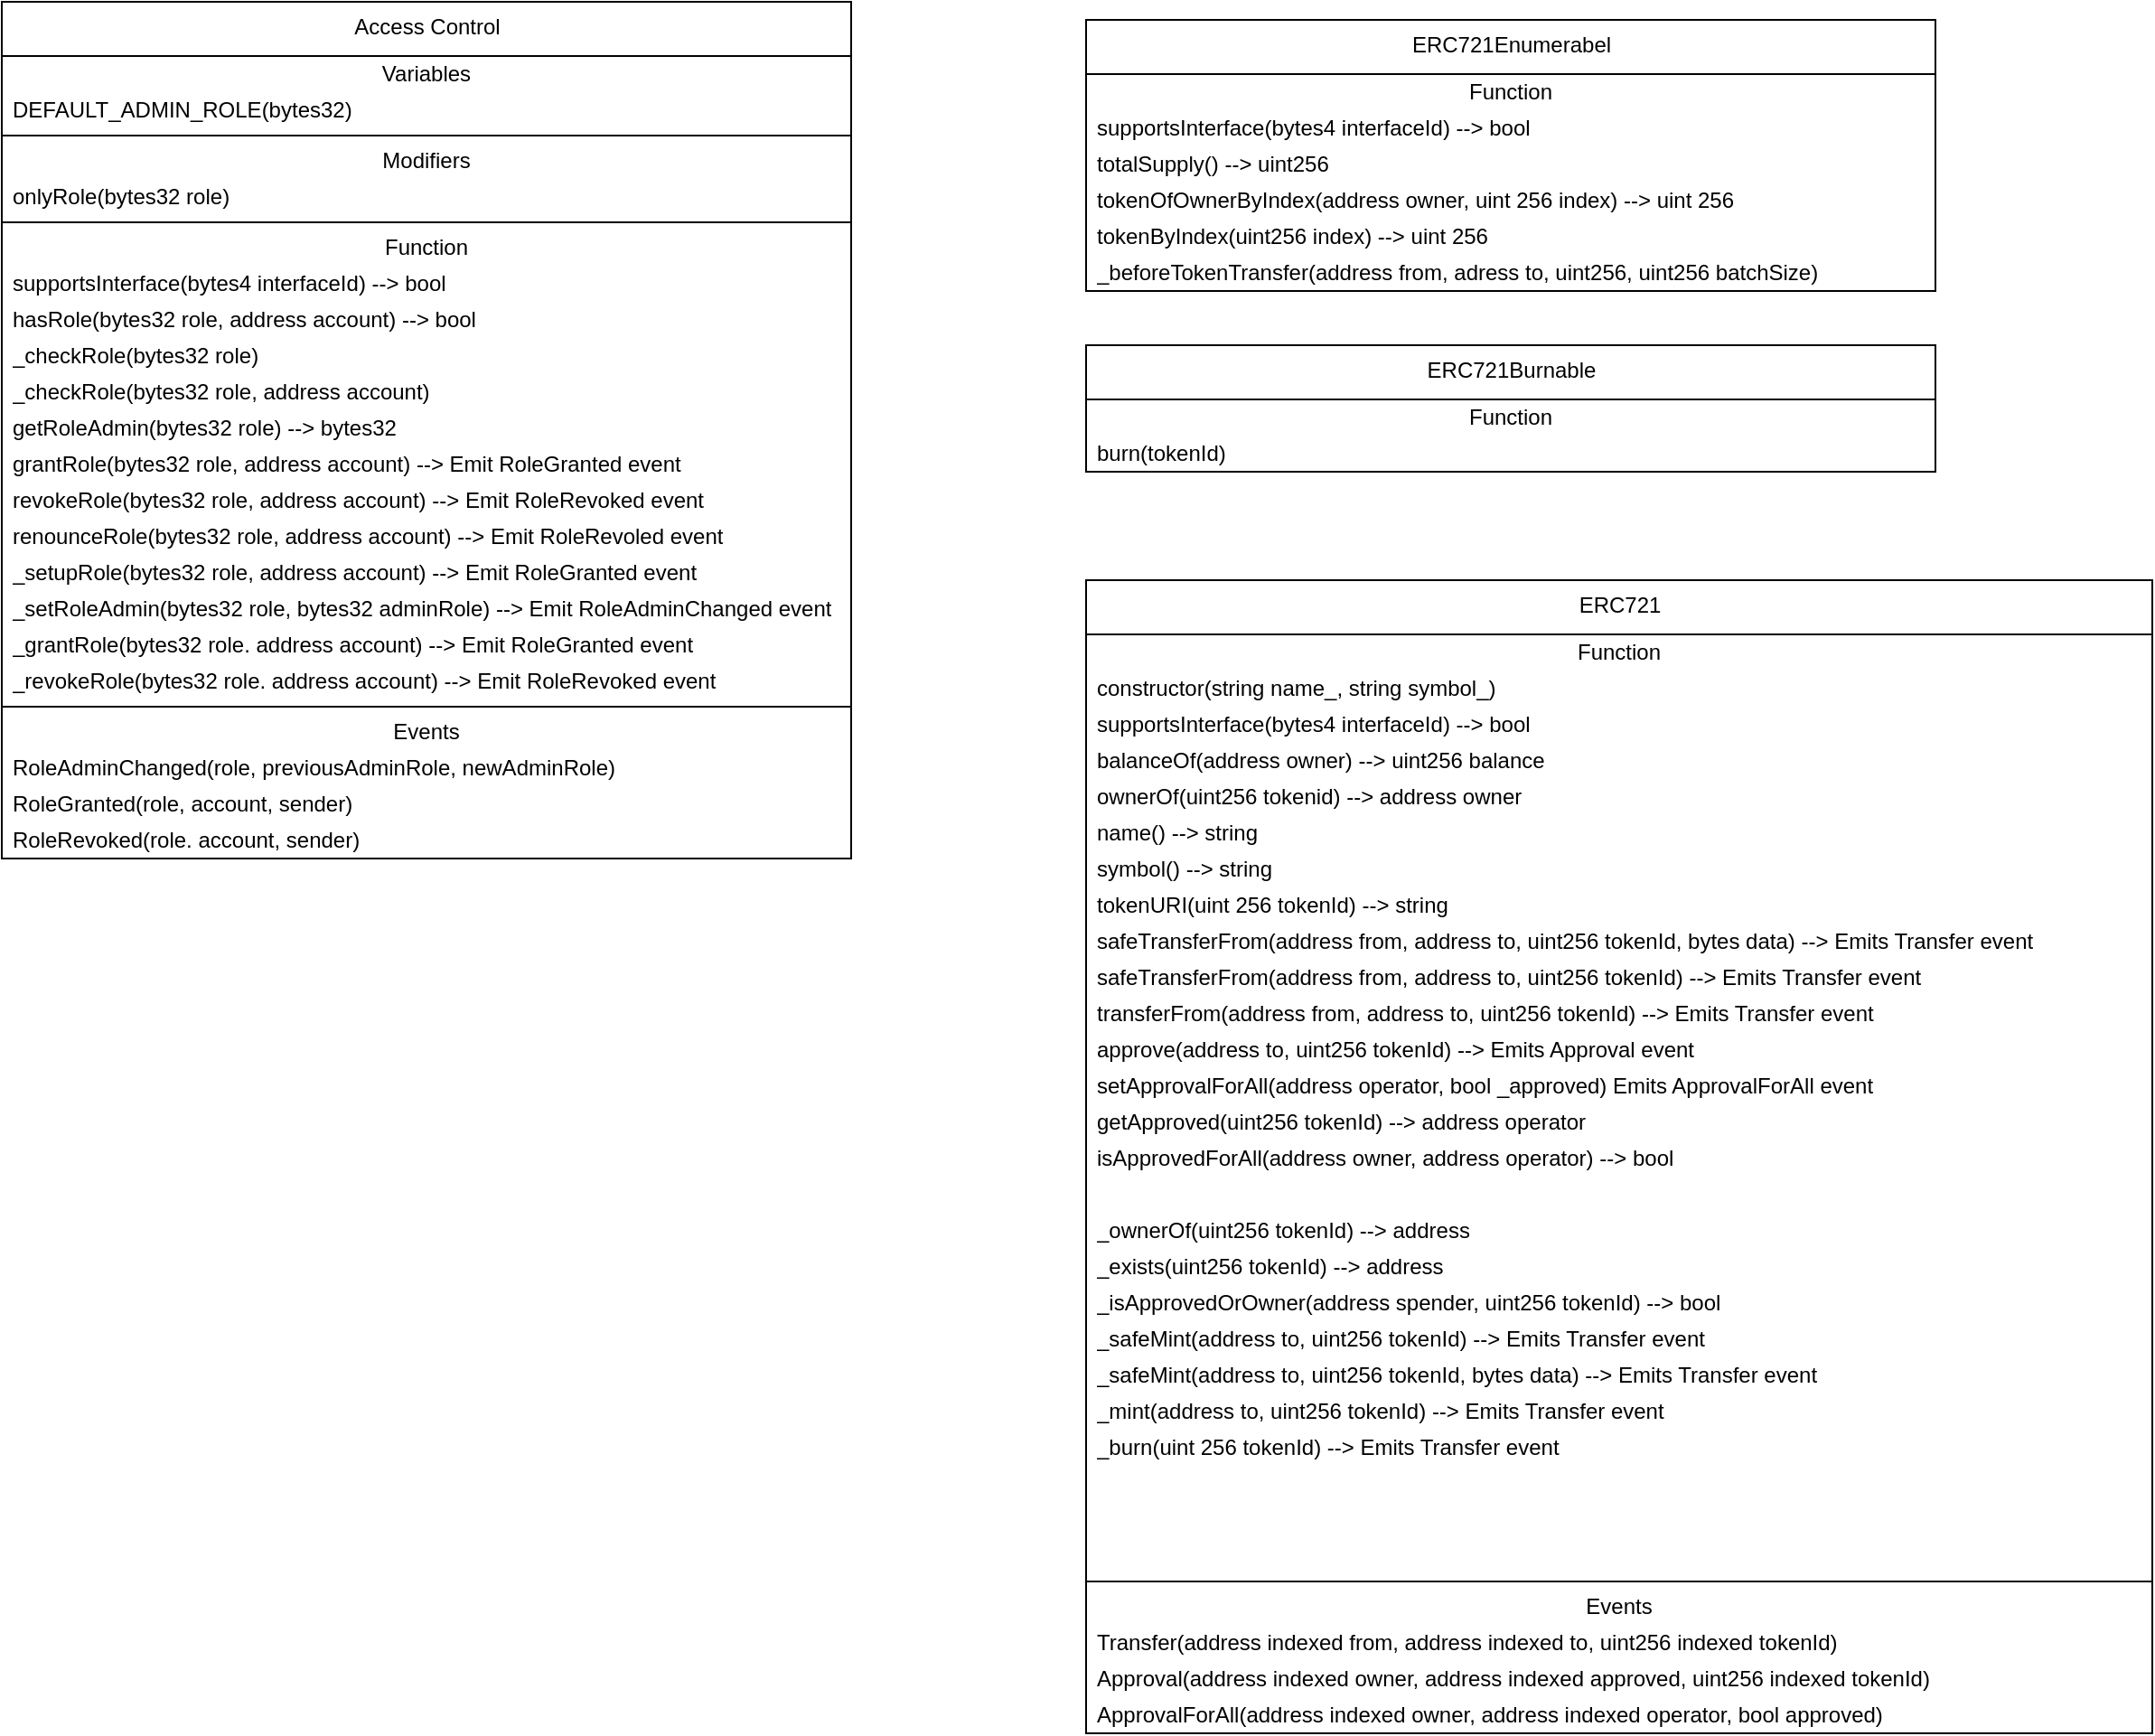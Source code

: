 <mxfile version="20.8.21" type="embed">
    <diagram id="0TOOUfYCe-SgW7BdlaWr" name="Page-1">
        <mxGraphModel dx="741" dy="570" grid="1" gridSize="10" guides="1" tooltips="1" connect="1" arrows="1" fold="1" page="0" pageScale="1" pageWidth="827" pageHeight="1169" math="0" shadow="0">
            <root>
                <mxCell id="0"/>
                <mxCell id="1" parent="0"/>
                <mxCell id="29" value="Access Control" style="swimlane;fontStyle=0;align=center;verticalAlign=top;childLayout=stackLayout;horizontal=1;startSize=30;horizontalStack=0;resizeParent=1;resizeParentMax=0;resizeLast=0;collapsible=0;marginBottom=0;html=1;" vertex="1" parent="1">
                    <mxGeometry x="160" y="290" width="470" height="474" as="geometry"/>
                </mxCell>
                <mxCell id="30" value="Variables" style="text;html=1;strokeColor=none;fillColor=none;align=center;verticalAlign=middle;spacingLeft=4;spacingRight=4;overflow=hidden;rotatable=0;points=[[0,0.5],[1,0.5]];portConstraint=eastwest;" vertex="1" parent="29">
                    <mxGeometry y="30" width="470" height="20" as="geometry"/>
                </mxCell>
                <mxCell id="31" value="DEFAULT_ADMIN_ROLE(bytes32)" style="text;html=1;strokeColor=none;fillColor=none;align=left;verticalAlign=middle;spacingLeft=4;spacingRight=4;overflow=hidden;rotatable=0;points=[[0,0.5],[1,0.5]];portConstraint=eastwest;" vertex="1" parent="29">
                    <mxGeometry y="50" width="470" height="20" as="geometry"/>
                </mxCell>
                <mxCell id="34" value="" style="line;strokeWidth=1;fillColor=none;align=left;verticalAlign=middle;spacingTop=-1;spacingLeft=3;spacingRight=3;rotatable=0;labelPosition=right;points=[];portConstraint=eastwest;" vertex="1" parent="29">
                    <mxGeometry y="70" width="470" height="8" as="geometry"/>
                </mxCell>
                <mxCell id="35" value="Modifiers" style="text;html=1;strokeColor=none;fillColor=none;align=center;verticalAlign=middle;spacingLeft=4;spacingRight=4;overflow=hidden;rotatable=0;points=[[0,0.5],[1,0.5]];portConstraint=eastwest;" vertex="1" parent="29">
                    <mxGeometry y="78" width="470" height="20" as="geometry"/>
                </mxCell>
                <mxCell id="36" value="onlyRole(bytes32 role)" style="text;html=1;strokeColor=none;fillColor=none;align=left;verticalAlign=middle;spacingLeft=4;spacingRight=4;overflow=hidden;rotatable=0;points=[[0,0.5],[1,0.5]];portConstraint=eastwest;" vertex="1" parent="29">
                    <mxGeometry y="98" width="470" height="20" as="geometry"/>
                </mxCell>
                <mxCell id="44" value="" style="line;strokeWidth=1;fillColor=none;align=left;verticalAlign=middle;spacingTop=-1;spacingLeft=3;spacingRight=3;rotatable=0;labelPosition=right;points=[];portConstraint=eastwest;" vertex="1" parent="29">
                    <mxGeometry y="118" width="470" height="8" as="geometry"/>
                </mxCell>
                <mxCell id="45" value="Function" style="text;html=1;strokeColor=none;fillColor=none;align=center;verticalAlign=middle;spacingLeft=4;spacingRight=4;overflow=hidden;rotatable=0;points=[[0,0.5],[1,0.5]];portConstraint=eastwest;" vertex="1" parent="29">
                    <mxGeometry y="126" width="470" height="20" as="geometry"/>
                </mxCell>
                <mxCell id="46" value="supportsInterface(bytes4 interfaceId) --&amp;gt; bool" style="text;html=1;strokeColor=none;fillColor=none;align=left;verticalAlign=middle;spacingLeft=4;spacingRight=4;overflow=hidden;rotatable=0;points=[[0,0.5],[1,0.5]];portConstraint=eastwest;" vertex="1" parent="29">
                    <mxGeometry y="146" width="470" height="20" as="geometry"/>
                </mxCell>
                <mxCell id="47" value="hasRole(bytes32 role, address account) --&amp;gt; bool" style="text;html=1;strokeColor=none;fillColor=none;align=left;verticalAlign=middle;spacingLeft=4;spacingRight=4;overflow=hidden;rotatable=0;points=[[0,0.5],[1,0.5]];portConstraint=eastwest;" vertex="1" parent="29">
                    <mxGeometry y="166" width="470" height="20" as="geometry"/>
                </mxCell>
                <mxCell id="48" value="_checkRole(bytes32 role)" style="text;html=1;strokeColor=none;fillColor=none;align=left;verticalAlign=middle;spacingLeft=4;spacingRight=4;overflow=hidden;rotatable=0;points=[[0,0.5],[1,0.5]];portConstraint=eastwest;" vertex="1" parent="29">
                    <mxGeometry y="186" width="470" height="20" as="geometry"/>
                </mxCell>
                <mxCell id="65" value="_checkRole(bytes32 role, address account)" style="text;html=1;strokeColor=none;fillColor=none;align=left;verticalAlign=middle;spacingLeft=4;spacingRight=4;overflow=hidden;rotatable=0;points=[[0,0.5],[1,0.5]];portConstraint=eastwest;" vertex="1" parent="29">
                    <mxGeometry y="206" width="470" height="20" as="geometry"/>
                </mxCell>
                <mxCell id="64" value="getRoleAdmin(bytes32 role) --&amp;gt; bytes32" style="text;html=1;strokeColor=none;fillColor=none;align=left;verticalAlign=middle;spacingLeft=4;spacingRight=4;overflow=hidden;rotatable=0;points=[[0,0.5],[1,0.5]];portConstraint=eastwest;" vertex="1" parent="29">
                    <mxGeometry y="226" width="470" height="20" as="geometry"/>
                </mxCell>
                <mxCell id="63" value="grantRole(bytes32 role, address account) --&amp;gt; Emit RoleGranted event" style="text;html=1;strokeColor=none;fillColor=none;align=left;verticalAlign=middle;spacingLeft=4;spacingRight=4;overflow=hidden;rotatable=0;points=[[0,0.5],[1,0.5]];portConstraint=eastwest;" vertex="1" parent="29">
                    <mxGeometry y="246" width="470" height="20" as="geometry"/>
                </mxCell>
                <mxCell id="62" value="revokeRole(bytes32 role, address account) --&amp;gt; Emit RoleRevoked event" style="text;html=1;strokeColor=none;fillColor=none;align=left;verticalAlign=middle;spacingLeft=4;spacingRight=4;overflow=hidden;rotatable=0;points=[[0,0.5],[1,0.5]];portConstraint=eastwest;" vertex="1" parent="29">
                    <mxGeometry y="266" width="470" height="20" as="geometry"/>
                </mxCell>
                <mxCell id="61" value="renounceRole(bytes32 role, address account) --&amp;gt; Emit RoleRevoled event" style="text;html=1;strokeColor=none;fillColor=none;align=left;verticalAlign=middle;spacingLeft=4;spacingRight=4;overflow=hidden;rotatable=0;points=[[0,0.5],[1,0.5]];portConstraint=eastwest;" vertex="1" parent="29">
                    <mxGeometry y="286" width="470" height="20" as="geometry"/>
                </mxCell>
                <mxCell id="60" value="_setupRole(bytes32 role, address account) --&amp;gt; Emit RoleGranted event" style="text;html=1;strokeColor=none;fillColor=none;align=left;verticalAlign=middle;spacingLeft=4;spacingRight=4;overflow=hidden;rotatable=0;points=[[0,0.5],[1,0.5]];portConstraint=eastwest;" vertex="1" parent="29">
                    <mxGeometry y="306" width="470" height="20" as="geometry"/>
                </mxCell>
                <mxCell id="68" value="_setRoleAdmin(bytes32 role, bytes32 adminRole) --&amp;gt; Emit RoleAdminChanged event" style="text;html=1;strokeColor=none;fillColor=none;align=left;verticalAlign=middle;spacingLeft=4;spacingRight=4;overflow=hidden;rotatable=0;points=[[0,0.5],[1,0.5]];portConstraint=eastwest;" vertex="1" parent="29">
                    <mxGeometry y="326" width="470" height="20" as="geometry"/>
                </mxCell>
                <mxCell id="67" value="_grantRole(bytes32 role. address account) --&amp;gt; Emit RoleGranted event" style="text;html=1;strokeColor=none;fillColor=none;align=left;verticalAlign=middle;spacingLeft=4;spacingRight=4;overflow=hidden;rotatable=0;points=[[0,0.5],[1,0.5]];portConstraint=eastwest;" vertex="1" parent="29">
                    <mxGeometry y="346" width="470" height="20" as="geometry"/>
                </mxCell>
                <mxCell id="66" value="_revokeRole(bytes32 role. address account) --&amp;gt; Emit RoleRevoked event" style="text;html=1;strokeColor=none;fillColor=none;align=left;verticalAlign=middle;spacingLeft=4;spacingRight=4;overflow=hidden;rotatable=0;points=[[0,0.5],[1,0.5]];portConstraint=eastwest;" vertex="1" parent="29">
                    <mxGeometry y="366" width="470" height="20" as="geometry"/>
                </mxCell>
                <mxCell id="55" value="" style="line;strokeWidth=1;fillColor=none;align=left;verticalAlign=middle;spacingTop=-1;spacingLeft=3;spacingRight=3;rotatable=0;labelPosition=right;points=[];portConstraint=eastwest;" vertex="1" parent="29">
                    <mxGeometry y="386" width="470" height="8" as="geometry"/>
                </mxCell>
                <mxCell id="56" value="Events" style="text;html=1;strokeColor=none;fillColor=none;align=center;verticalAlign=middle;spacingLeft=4;spacingRight=4;overflow=hidden;rotatable=0;points=[[0,0.5],[1,0.5]];portConstraint=eastwest;" vertex="1" parent="29">
                    <mxGeometry y="394" width="470" height="20" as="geometry"/>
                </mxCell>
                <mxCell id="57" value="RoleAdminChanged(role, previousAdminRole, newAdminRole)" style="text;html=1;strokeColor=none;fillColor=none;align=left;verticalAlign=middle;spacingLeft=4;spacingRight=4;overflow=hidden;rotatable=0;points=[[0,0.5],[1,0.5]];portConstraint=eastwest;" vertex="1" parent="29">
                    <mxGeometry y="414" width="470" height="20" as="geometry"/>
                </mxCell>
                <mxCell id="58" value="RoleGranted(role, account, sender)" style="text;html=1;strokeColor=none;fillColor=none;align=left;verticalAlign=middle;spacingLeft=4;spacingRight=4;overflow=hidden;rotatable=0;points=[[0,0.5],[1,0.5]];portConstraint=eastwest;" vertex="1" parent="29">
                    <mxGeometry y="434" width="470" height="20" as="geometry"/>
                </mxCell>
                <mxCell id="59" value="RoleRevoked(role. account, sender)" style="text;html=1;strokeColor=none;fillColor=none;align=left;verticalAlign=middle;spacingLeft=4;spacingRight=4;overflow=hidden;rotatable=0;points=[[0,0.5],[1,0.5]];portConstraint=eastwest;" vertex="1" parent="29">
                    <mxGeometry y="454" width="470" height="20" as="geometry"/>
                </mxCell>
                <mxCell id="69" value="ERC721Burnable" style="swimlane;fontStyle=0;align=center;verticalAlign=top;childLayout=stackLayout;horizontal=1;startSize=30;horizontalStack=0;resizeParent=1;resizeParentMax=0;resizeLast=0;collapsible=0;marginBottom=0;html=1;" vertex="1" parent="1">
                    <mxGeometry x="760" y="480" width="470" height="70" as="geometry"/>
                </mxCell>
                <mxCell id="76" value="Function" style="text;html=1;strokeColor=none;fillColor=none;align=center;verticalAlign=middle;spacingLeft=4;spacingRight=4;overflow=hidden;rotatable=0;points=[[0,0.5],[1,0.5]];portConstraint=eastwest;" vertex="1" parent="69">
                    <mxGeometry y="30" width="470" height="20" as="geometry"/>
                </mxCell>
                <mxCell id="77" value="burn(tokenId)" style="text;html=1;strokeColor=none;fillColor=none;align=left;verticalAlign=middle;spacingLeft=4;spacingRight=4;overflow=hidden;rotatable=0;points=[[0,0.5],[1,0.5]];portConstraint=eastwest;" vertex="1" parent="69">
                    <mxGeometry y="50" width="470" height="20" as="geometry"/>
                </mxCell>
                <mxCell id="95" value="ERC721Enumerabel" style="swimlane;fontStyle=0;align=center;verticalAlign=top;childLayout=stackLayout;horizontal=1;startSize=30;horizontalStack=0;resizeParent=1;resizeParentMax=0;resizeLast=0;collapsible=0;marginBottom=0;html=1;" vertex="1" parent="1">
                    <mxGeometry x="760" y="300" width="470" height="150" as="geometry"/>
                </mxCell>
                <mxCell id="96" value="Function" style="text;html=1;strokeColor=none;fillColor=none;align=center;verticalAlign=middle;spacingLeft=4;spacingRight=4;overflow=hidden;rotatable=0;points=[[0,0.5],[1,0.5]];portConstraint=eastwest;" vertex="1" parent="95">
                    <mxGeometry y="30" width="470" height="20" as="geometry"/>
                </mxCell>
                <mxCell id="97" value="supportsInterface(bytes4 interfaceId) --&amp;gt; bool" style="text;html=1;strokeColor=none;fillColor=none;align=left;verticalAlign=middle;spacingLeft=4;spacingRight=4;overflow=hidden;rotatable=0;points=[[0,0.5],[1,0.5]];portConstraint=eastwest;" vertex="1" parent="95">
                    <mxGeometry y="50" width="470" height="20" as="geometry"/>
                </mxCell>
                <mxCell id="98" value="totalSupply() --&amp;gt; uint256" style="text;html=1;strokeColor=none;fillColor=none;align=left;verticalAlign=middle;spacingLeft=4;spacingRight=4;overflow=hidden;rotatable=0;points=[[0,0.5],[1,0.5]];portConstraint=eastwest;" vertex="1" parent="95">
                    <mxGeometry y="70" width="470" height="20" as="geometry"/>
                </mxCell>
                <mxCell id="99" value="tokenOfOwnerByIndex(address owner, uint 256 index) --&amp;gt; uint 256" style="text;html=1;strokeColor=none;fillColor=none;align=left;verticalAlign=middle;spacingLeft=4;spacingRight=4;overflow=hidden;rotatable=0;points=[[0,0.5],[1,0.5]];portConstraint=eastwest;" vertex="1" parent="95">
                    <mxGeometry y="90" width="470" height="20" as="geometry"/>
                </mxCell>
                <mxCell id="100" value="tokenByIndex(uint256 index) --&amp;gt; uint 256" style="text;html=1;strokeColor=none;fillColor=none;align=left;verticalAlign=middle;spacingLeft=4;spacingRight=4;overflow=hidden;rotatable=0;points=[[0,0.5],[1,0.5]];portConstraint=eastwest;" vertex="1" parent="95">
                    <mxGeometry y="110" width="470" height="20" as="geometry"/>
                </mxCell>
                <mxCell id="101" value="_beforeTokenTransfer(address from, adress to, uint256, uint256 batchSize)" style="text;html=1;strokeColor=none;fillColor=none;align=left;verticalAlign=middle;spacingLeft=4;spacingRight=4;overflow=hidden;rotatable=0;points=[[0,0.5],[1,0.5]];portConstraint=eastwest;" vertex="1" parent="95">
                    <mxGeometry y="130" width="470" height="20" as="geometry"/>
                </mxCell>
                <mxCell id="102" value="ERC721" style="swimlane;fontStyle=0;align=center;verticalAlign=top;childLayout=stackLayout;horizontal=1;startSize=30;horizontalStack=0;resizeParent=1;resizeParentMax=0;resizeLast=0;collapsible=0;marginBottom=0;html=1;" vertex="1" parent="1">
                    <mxGeometry x="760" y="610" width="590" height="638" as="geometry"/>
                </mxCell>
                <mxCell id="109" value="Function" style="text;html=1;strokeColor=none;fillColor=none;align=center;verticalAlign=middle;spacingLeft=4;spacingRight=4;overflow=hidden;rotatable=0;points=[[0,0.5],[1,0.5]];portConstraint=eastwest;" vertex="1" parent="102">
                    <mxGeometry y="30" width="590" height="20" as="geometry"/>
                </mxCell>
                <mxCell id="139" value="constructor(string name_, string symbol_)" style="text;html=1;strokeColor=none;fillColor=none;align=left;verticalAlign=middle;spacingLeft=4;spacingRight=4;overflow=hidden;rotatable=0;points=[[0,0.5],[1,0.5]];portConstraint=eastwest;" vertex="1" parent="102">
                    <mxGeometry y="50" width="590" height="20" as="geometry"/>
                </mxCell>
                <mxCell id="140" value="supportsInterface(bytes4 interfaceId) --&amp;gt; bool" style="text;html=1;strokeColor=none;fillColor=none;align=left;verticalAlign=middle;spacingLeft=4;spacingRight=4;overflow=hidden;rotatable=0;points=[[0,0.5],[1,0.5]];portConstraint=eastwest;" vertex="1" parent="102">
                    <mxGeometry y="70" width="590" height="20" as="geometry"/>
                </mxCell>
                <mxCell id="110" value="balanceOf(address owner) --&amp;gt; uint256 balance" style="text;html=1;strokeColor=none;fillColor=none;align=left;verticalAlign=middle;spacingLeft=4;spacingRight=4;overflow=hidden;rotatable=0;points=[[0,0.5],[1,0.5]];portConstraint=eastwest;" vertex="1" parent="102">
                    <mxGeometry y="90" width="590" height="20" as="geometry"/>
                </mxCell>
                <mxCell id="138" value="ownerOf(uint256 tokenid) --&amp;gt; address owner" style="text;html=1;strokeColor=none;fillColor=none;align=left;verticalAlign=middle;spacingLeft=4;spacingRight=4;overflow=hidden;rotatable=0;points=[[0,0.5],[1,0.5]];portConstraint=eastwest;" vertex="1" parent="102">
                    <mxGeometry y="110" width="590" height="20" as="geometry"/>
                </mxCell>
                <mxCell id="141" value="name() --&amp;gt; string" style="text;html=1;strokeColor=none;fillColor=none;align=left;verticalAlign=middle;spacingLeft=4;spacingRight=4;overflow=hidden;rotatable=0;points=[[0,0.5],[1,0.5]];portConstraint=eastwest;" vertex="1" parent="102">
                    <mxGeometry y="130" width="590" height="20" as="geometry"/>
                </mxCell>
                <mxCell id="142" value="symbol() --&amp;gt; string" style="text;html=1;strokeColor=none;fillColor=none;align=left;verticalAlign=middle;spacingLeft=4;spacingRight=4;overflow=hidden;rotatable=0;points=[[0,0.5],[1,0.5]];portConstraint=eastwest;" vertex="1" parent="102">
                    <mxGeometry y="150" width="590" height="20" as="geometry"/>
                </mxCell>
                <mxCell id="143" value="tokenURI(uint 256 tokenId) --&amp;gt; string" style="text;html=1;strokeColor=none;fillColor=none;align=left;verticalAlign=middle;spacingLeft=4;spacingRight=4;overflow=hidden;rotatable=0;points=[[0,0.5],[1,0.5]];portConstraint=eastwest;" vertex="1" parent="102">
                    <mxGeometry y="170" width="590" height="20" as="geometry"/>
                </mxCell>
                <mxCell id="137" value="safeTransferFrom(address from, address to, uint256 tokenId, bytes data) --&amp;gt; Emits Transfer event" style="text;html=1;strokeColor=none;fillColor=none;align=left;verticalAlign=middle;spacingLeft=4;spacingRight=4;overflow=hidden;rotatable=0;points=[[0,0.5],[1,0.5]];portConstraint=eastwest;" vertex="1" parent="102">
                    <mxGeometry y="190" width="590" height="20" as="geometry"/>
                </mxCell>
                <mxCell id="136" value="safeTransferFrom(address from, address to, uint256 tokenId) --&amp;gt; Emits Transfer event" style="text;html=1;strokeColor=none;fillColor=none;align=left;verticalAlign=middle;spacingLeft=4;spacingRight=4;overflow=hidden;rotatable=0;points=[[0,0.5],[1,0.5]];portConstraint=eastwest;" vertex="1" parent="102">
                    <mxGeometry y="210" width="590" height="20" as="geometry"/>
                </mxCell>
                <mxCell id="135" value="transferFrom(address from, address to, uint256 tokenId) --&amp;gt; Emits Transfer event" style="text;html=1;strokeColor=none;fillColor=none;align=left;verticalAlign=middle;spacingLeft=4;spacingRight=4;overflow=hidden;rotatable=0;points=[[0,0.5],[1,0.5]];portConstraint=eastwest;" vertex="1" parent="102">
                    <mxGeometry y="230" width="590" height="20" as="geometry"/>
                </mxCell>
                <mxCell id="134" value="approve(address to, uint256 tokenId) --&amp;gt; Emits Approval event" style="text;html=1;strokeColor=none;fillColor=none;align=left;verticalAlign=middle;spacingLeft=4;spacingRight=4;overflow=hidden;rotatable=0;points=[[0,0.5],[1,0.5]];portConstraint=eastwest;" vertex="1" parent="102">
                    <mxGeometry y="250" width="590" height="20" as="geometry"/>
                </mxCell>
                <mxCell id="133" value="setApprovalForAll(address operator, bool _approved) Emits ApprovalForAll event" style="text;html=1;strokeColor=none;fillColor=none;align=left;verticalAlign=middle;spacingLeft=4;spacingRight=4;overflow=hidden;rotatable=0;points=[[0,0.5],[1,0.5]];portConstraint=eastwest;" vertex="1" parent="102">
                    <mxGeometry y="270" width="590" height="20" as="geometry"/>
                </mxCell>
                <mxCell id="132" value="getApproved(uint256 tokenId) --&amp;gt; address operator" style="text;html=1;strokeColor=none;fillColor=none;align=left;verticalAlign=middle;spacingLeft=4;spacingRight=4;overflow=hidden;rotatable=0;points=[[0,0.5],[1,0.5]];portConstraint=eastwest;" vertex="1" parent="102">
                    <mxGeometry y="290" width="590" height="20" as="geometry"/>
                </mxCell>
                <mxCell id="131" value="isApprovedForAll(address owner, address operator) --&amp;gt; bool" style="text;html=1;strokeColor=none;fillColor=none;align=left;verticalAlign=middle;spacingLeft=4;spacingRight=4;overflow=hidden;rotatable=0;points=[[0,0.5],[1,0.5]];portConstraint=eastwest;" vertex="1" parent="102">
                    <mxGeometry y="310" width="590" height="20" as="geometry"/>
                </mxCell>
                <mxCell id="129" value="&lt;span style=&quot;color: rgb(255, 255, 255); background-color: transparent; font-family: var(--monospace); font-size: 0.95em; font-weight: var(--weight-normal); caret-color: rgb(40, 40, 70);&quot;&gt;_safeTransfer&lt;/span&gt;&lt;span style=&quot;color: rgb(255, 255, 255); background-color: transparent; font-family: var(--monospace); font-size: 0.95em; font-weight: var(--weight-normal); caret-color: rgb(40, 40, 70);&quot;&gt;(address from, address to, uint256 tokenId, bytes data) --&amp;gt; Emits Transfer event&lt;/span&gt;" style="text;html=1;strokeColor=none;fillColor=none;align=left;verticalAlign=middle;spacingLeft=4;spacingRight=4;overflow=hidden;rotatable=0;points=[[0,0.5],[1,0.5]];portConstraint=eastwest;" vertex="1" parent="102">
                    <mxGeometry y="330" width="590" height="20" as="geometry"/>
                </mxCell>
                <mxCell id="128" value="_ownerOf(uint256 tokenId) --&amp;gt; address" style="text;html=1;strokeColor=none;fillColor=none;align=left;verticalAlign=middle;spacingLeft=4;spacingRight=4;overflow=hidden;rotatable=0;points=[[0,0.5],[1,0.5]];portConstraint=eastwest;" vertex="1" parent="102">
                    <mxGeometry y="350" width="590" height="20" as="geometry"/>
                </mxCell>
                <mxCell id="127" value="_exists(uint256 tokenId) --&amp;gt; address" style="text;html=1;strokeColor=none;fillColor=none;align=left;verticalAlign=middle;spacingLeft=4;spacingRight=4;overflow=hidden;rotatable=0;points=[[0,0.5],[1,0.5]];portConstraint=eastwest;" vertex="1" parent="102">
                    <mxGeometry y="370" width="590" height="20" as="geometry"/>
                </mxCell>
                <mxCell id="149" value="_isApprovedOrOwner(address spender, uint256 tokenId) --&amp;gt; bool" style="text;html=1;strokeColor=none;fillColor=none;align=left;verticalAlign=middle;spacingLeft=4;spacingRight=4;overflow=hidden;rotatable=0;points=[[0,0.5],[1,0.5]];portConstraint=eastwest;" vertex="1" parent="102">
                    <mxGeometry y="390" width="590" height="20" as="geometry"/>
                </mxCell>
                <mxCell id="148" value="_safeMint(address to, uint256 tokenId) --&amp;gt; Emits Transfer event" style="text;html=1;strokeColor=none;fillColor=none;align=left;verticalAlign=middle;spacingLeft=4;spacingRight=4;overflow=hidden;rotatable=0;points=[[0,0.5],[1,0.5]];portConstraint=eastwest;" vertex="1" parent="102">
                    <mxGeometry y="410" width="590" height="20" as="geometry"/>
                </mxCell>
                <mxCell id="147" value="_safeMint(address to, uint256 tokenId, bytes data) --&amp;gt; Emits Transfer event" style="text;html=1;strokeColor=none;fillColor=none;align=left;verticalAlign=middle;spacingLeft=4;spacingRight=4;overflow=hidden;rotatable=0;points=[[0,0.5],[1,0.5]];portConstraint=eastwest;" vertex="1" parent="102">
                    <mxGeometry y="430" width="590" height="20" as="geometry"/>
                </mxCell>
                <mxCell id="146" value="_mint(address to, uint256 tokenId) --&amp;gt; Emits Transfer event" style="text;html=1;strokeColor=none;fillColor=none;align=left;verticalAlign=middle;spacingLeft=4;spacingRight=4;overflow=hidden;rotatable=0;points=[[0,0.5],[1,0.5]];portConstraint=eastwest;" vertex="1" parent="102">
                    <mxGeometry y="450" width="590" height="20" as="geometry"/>
                </mxCell>
                <mxCell id="152" value="_burn(uint 256 tokenId) --&amp;gt; Emits Transfer event" style="text;html=1;strokeColor=none;fillColor=none;align=left;verticalAlign=middle;spacingLeft=4;spacingRight=4;overflow=hidden;rotatable=0;points=[[0,0.5],[1,0.5]];portConstraint=eastwest;" vertex="1" parent="102">
                    <mxGeometry y="470" width="590" height="20" as="geometry"/>
                </mxCell>
                <mxCell id="151" style="text;html=1;strokeColor=none;fillColor=none;align=left;verticalAlign=middle;spacingLeft=4;spacingRight=4;overflow=hidden;rotatable=0;points=[[0,0.5],[1,0.5]];portConstraint=eastwest;" vertex="1" parent="102">
                    <mxGeometry y="490" width="590" height="20" as="geometry"/>
                </mxCell>
                <mxCell id="150" style="text;html=1;strokeColor=none;fillColor=none;align=left;verticalAlign=middle;spacingLeft=4;spacingRight=4;overflow=hidden;rotatable=0;points=[[0,0.5],[1,0.5]];portConstraint=eastwest;" vertex="1" parent="102">
                    <mxGeometry y="510" width="590" height="20" as="geometry"/>
                </mxCell>
                <mxCell id="145" style="text;html=1;strokeColor=none;fillColor=none;align=left;verticalAlign=middle;spacingLeft=4;spacingRight=4;overflow=hidden;rotatable=0;points=[[0,0.5],[1,0.5]];portConstraint=eastwest;" vertex="1" parent="102">
                    <mxGeometry y="530" width="590" height="20" as="geometry"/>
                </mxCell>
                <mxCell id="122" value="" style="line;strokeWidth=1;fillColor=none;align=left;verticalAlign=middle;spacingTop=-1;spacingLeft=3;spacingRight=3;rotatable=0;labelPosition=right;points=[];portConstraint=eastwest;" vertex="1" parent="102">
                    <mxGeometry y="550" width="590" height="8" as="geometry"/>
                </mxCell>
                <mxCell id="123" value="Events" style="text;html=1;strokeColor=none;fillColor=none;align=center;verticalAlign=middle;spacingLeft=4;spacingRight=4;overflow=hidden;rotatable=0;points=[[0,0.5],[1,0.5]];portConstraint=eastwest;" vertex="1" parent="102">
                    <mxGeometry y="558" width="590" height="20" as="geometry"/>
                </mxCell>
                <mxCell id="124" value="Transfer(address indexed from, address indexed to, uint256 indexed tokenId)" style="text;html=1;strokeColor=none;fillColor=none;align=left;verticalAlign=middle;spacingLeft=4;spacingRight=4;overflow=hidden;rotatable=0;points=[[0,0.5],[1,0.5]];portConstraint=eastwest;" vertex="1" parent="102">
                    <mxGeometry y="578" width="590" height="20" as="geometry"/>
                </mxCell>
                <mxCell id="125" value="Approval(address indexed owner, address indexed approved, uint256 indexed tokenId)" style="text;html=1;strokeColor=none;fillColor=none;align=left;verticalAlign=middle;spacingLeft=4;spacingRight=4;overflow=hidden;rotatable=0;points=[[0,0.5],[1,0.5]];portConstraint=eastwest;" vertex="1" parent="102">
                    <mxGeometry y="598" width="590" height="20" as="geometry"/>
                </mxCell>
                <mxCell id="126" value="ApprovalForAll(address indexed owner, address indexed operator, bool approved)" style="text;html=1;strokeColor=none;fillColor=none;align=left;verticalAlign=middle;spacingLeft=4;spacingRight=4;overflow=hidden;rotatable=0;points=[[0,0.5],[1,0.5]];portConstraint=eastwest;" vertex="1" parent="102">
                    <mxGeometry y="618" width="590" height="20" as="geometry"/>
                </mxCell>
            </root>
        </mxGraphModel>
    </diagram>
</mxfile>